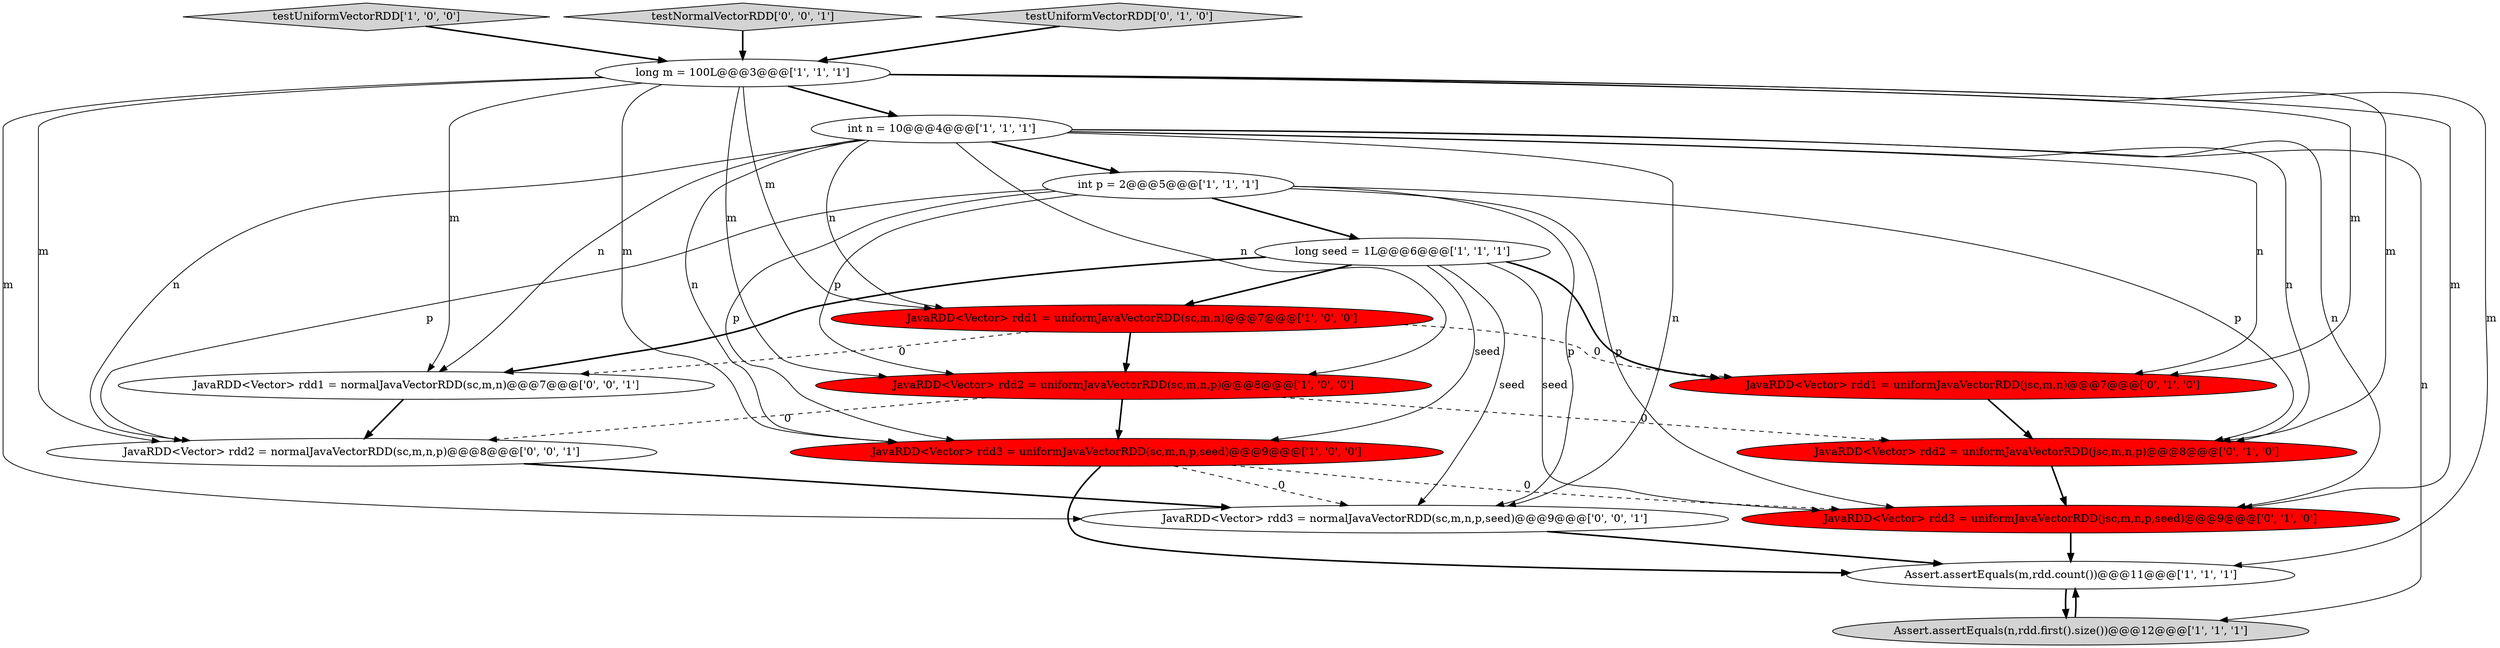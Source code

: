 digraph {
13 [style = filled, label = "JavaRDD<Vector> rdd1 = uniformJavaVectorRDD(jsc,m,n)@@@7@@@['0', '1', '0']", fillcolor = red, shape = ellipse image = "AAA1AAABBB2BBB"];
6 [style = filled, label = "long seed = 1L@@@6@@@['1', '1', '1']", fillcolor = white, shape = ellipse image = "AAA0AAABBB1BBB"];
8 [style = filled, label = "long m = 100L@@@3@@@['1', '1', '1']", fillcolor = white, shape = ellipse image = "AAA0AAABBB1BBB"];
1 [style = filled, label = "int p = 2@@@5@@@['1', '1', '1']", fillcolor = white, shape = ellipse image = "AAA0AAABBB1BBB"];
3 [style = filled, label = "JavaRDD<Vector> rdd2 = uniformJavaVectorRDD(sc,m,n,p)@@@8@@@['1', '0', '0']", fillcolor = red, shape = ellipse image = "AAA1AAABBB1BBB"];
4 [style = filled, label = "Assert.assertEquals(n,rdd.first().size())@@@12@@@['1', '1', '1']", fillcolor = lightgray, shape = ellipse image = "AAA0AAABBB1BBB"];
11 [style = filled, label = "JavaRDD<Vector> rdd3 = uniformJavaVectorRDD(jsc,m,n,p,seed)@@@9@@@['0', '1', '0']", fillcolor = red, shape = ellipse image = "AAA1AAABBB2BBB"];
15 [style = filled, label = "JavaRDD<Vector> rdd3 = normalJavaVectorRDD(sc,m,n,p,seed)@@@9@@@['0', '0', '1']", fillcolor = white, shape = ellipse image = "AAA0AAABBB3BBB"];
0 [style = filled, label = "testUniformVectorRDD['1', '0', '0']", fillcolor = lightgray, shape = diamond image = "AAA0AAABBB1BBB"];
2 [style = filled, label = "Assert.assertEquals(m,rdd.count())@@@11@@@['1', '1', '1']", fillcolor = white, shape = ellipse image = "AAA0AAABBB1BBB"];
17 [style = filled, label = "JavaRDD<Vector> rdd2 = normalJavaVectorRDD(sc,m,n,p)@@@8@@@['0', '0', '1']", fillcolor = white, shape = ellipse image = "AAA0AAABBB3BBB"];
16 [style = filled, label = "testNormalVectorRDD['0', '0', '1']", fillcolor = lightgray, shape = diamond image = "AAA0AAABBB3BBB"];
10 [style = filled, label = "JavaRDD<Vector> rdd2 = uniformJavaVectorRDD(jsc,m,n,p)@@@8@@@['0', '1', '0']", fillcolor = red, shape = ellipse image = "AAA1AAABBB2BBB"];
14 [style = filled, label = "JavaRDD<Vector> rdd1 = normalJavaVectorRDD(sc,m,n)@@@7@@@['0', '0', '1']", fillcolor = white, shape = ellipse image = "AAA0AAABBB3BBB"];
9 [style = filled, label = "int n = 10@@@4@@@['1', '1', '1']", fillcolor = white, shape = ellipse image = "AAA0AAABBB1BBB"];
12 [style = filled, label = "testUniformVectorRDD['0', '1', '0']", fillcolor = lightgray, shape = diamond image = "AAA0AAABBB2BBB"];
7 [style = filled, label = "JavaRDD<Vector> rdd1 = uniformJavaVectorRDD(sc,m,n)@@@7@@@['1', '0', '0']", fillcolor = red, shape = ellipse image = "AAA1AAABBB1BBB"];
5 [style = filled, label = "JavaRDD<Vector> rdd3 = uniformJavaVectorRDD(sc,m,n,p,seed)@@@9@@@['1', '0', '0']", fillcolor = red, shape = ellipse image = "AAA1AAABBB1BBB"];
8->5 [style = solid, label="m"];
13->10 [style = bold, label=""];
6->15 [style = solid, label="seed"];
8->15 [style = solid, label="m"];
15->2 [style = bold, label=""];
8->7 [style = solid, label="m"];
3->17 [style = dashed, label="0"];
8->17 [style = solid, label="m"];
16->8 [style = bold, label=""];
9->17 [style = solid, label="n"];
7->14 [style = dashed, label="0"];
1->15 [style = solid, label="p"];
8->10 [style = solid, label="m"];
9->3 [style = solid, label="n"];
14->17 [style = bold, label=""];
4->2 [style = bold, label=""];
8->13 [style = solid, label="m"];
9->4 [style = solid, label="n"];
1->11 [style = solid, label="p"];
2->4 [style = bold, label=""];
9->13 [style = solid, label="n"];
9->7 [style = solid, label="n"];
11->2 [style = bold, label=""];
7->3 [style = bold, label=""];
1->5 [style = solid, label="p"];
9->14 [style = solid, label="n"];
1->17 [style = solid, label="p"];
6->14 [style = bold, label=""];
6->5 [style = solid, label="seed"];
9->10 [style = solid, label="n"];
5->2 [style = bold, label=""];
3->5 [style = bold, label=""];
1->6 [style = bold, label=""];
5->11 [style = dashed, label="0"];
12->8 [style = bold, label=""];
6->13 [style = bold, label=""];
8->11 [style = solid, label="m"];
8->3 [style = solid, label="m"];
0->8 [style = bold, label=""];
17->15 [style = bold, label=""];
8->9 [style = bold, label=""];
8->2 [style = solid, label="m"];
9->5 [style = solid, label="n"];
9->11 [style = solid, label="n"];
7->13 [style = dashed, label="0"];
6->11 [style = solid, label="seed"];
3->10 [style = dashed, label="0"];
1->3 [style = solid, label="p"];
8->14 [style = solid, label="m"];
6->7 [style = bold, label=""];
9->1 [style = bold, label=""];
1->10 [style = solid, label="p"];
5->15 [style = dashed, label="0"];
9->15 [style = solid, label="n"];
10->11 [style = bold, label=""];
}
